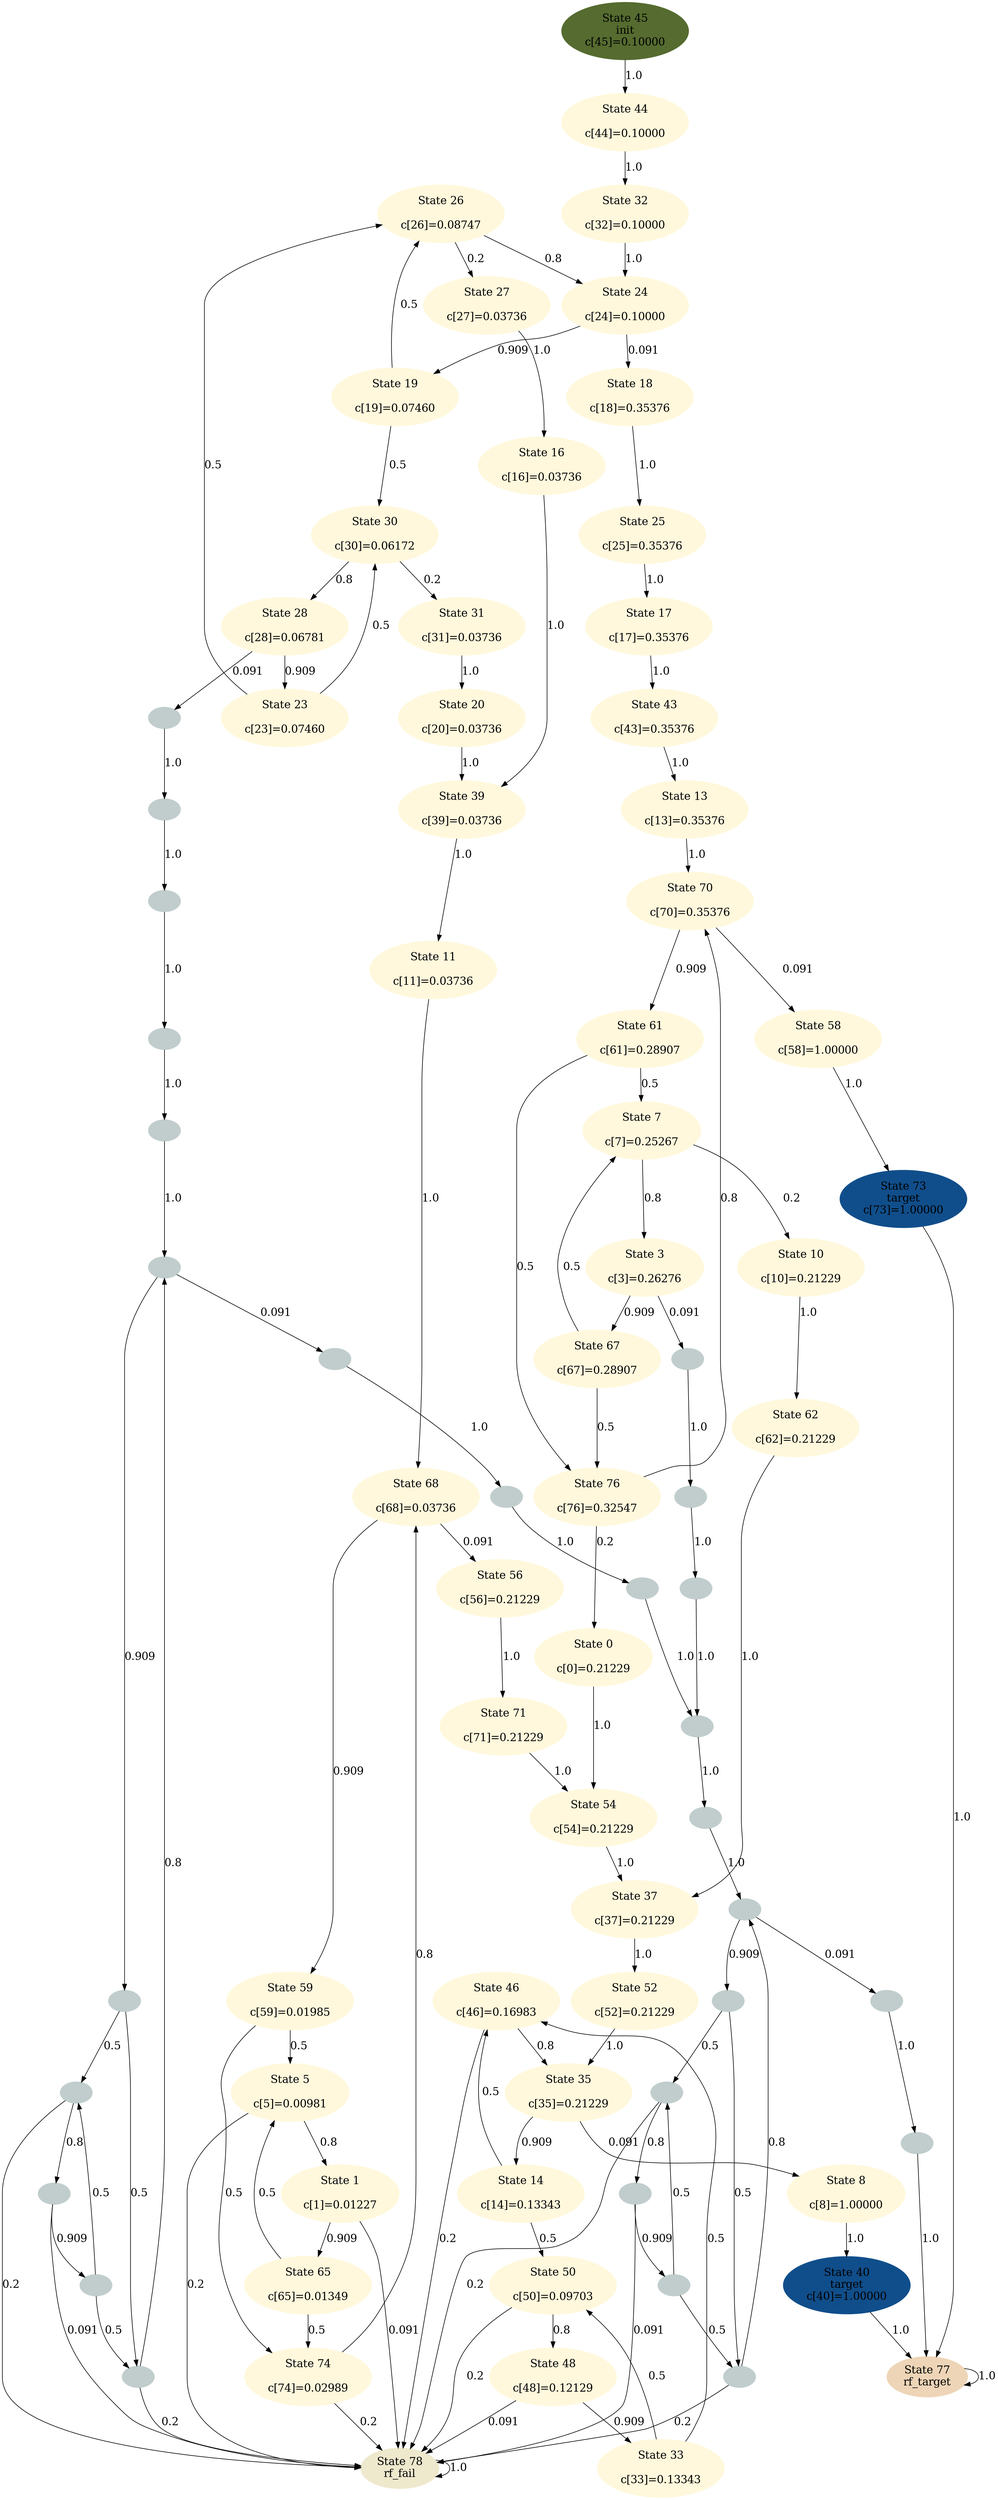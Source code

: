 digraph {
	8 [label="State 8

c[8]=1.00000" color=cornsilk1 fontsize="18pt" style=filled]
	40 [label="State 40
target
c[40]=1.00000" color=dodgerblue4 fontsize="18pt" style=filled]
	8 -> 40 [label=1.0 color=black fontsize="18pt"]
	9 [label="" color=azure3 style=filled]
	41 [label="" color=azure3 style=filled]
	9 -> 41 [label=1.0 color=black fontsize="18pt"]
	14 [label="State 14

c[14]=0.13343" color=cornsilk1 fontsize="18pt" style=filled]
	46 [label="State 46

c[46]=0.16983" color=cornsilk1 fontsize="18pt" style=filled]
	14 -> 46 [label=0.5 color=black fontsize="18pt"]
	50 [label="State 50

c[50]=0.09703" color=cornsilk1 fontsize="18pt" style=filled]
	14 -> 50 [label=0.5 color=black fontsize="18pt"]
	15 [label="" color=azure3 style=filled]
	47 [label="" color=azure3 style=filled]
	15 -> 47 [label=0.5 color=black fontsize="18pt"]
	51 [label="" color=azure3 style=filled]
	15 -> 51 [label=0.5 color=black fontsize="18pt"]
	33 [label="State 33

c[33]=0.13343" color=cornsilk1 fontsize="18pt" style=filled]
	33 -> 46 [label=0.5 color=black fontsize="18pt"]
	33 -> 50 [label=0.5 color=black fontsize="18pt"]
	34 [label="" color=azure3 style=filled]
	34 -> 47 [label=0.5 color=black fontsize="18pt"]
	34 -> 51 [label=0.5 color=black fontsize="18pt"]
	35 [label="State 35

c[35]=0.21229" color=cornsilk1 fontsize="18pt" style=filled]
	35 -> 8 [label=0.091 color=black fontsize="18pt"]
	35 -> 14 [label=0.909 color=black fontsize="18pt"]
	36 [label="" color=azure3 style=filled]
	36 -> 9 [label=0.091 color=black fontsize="18pt"]
	36 -> 15 [label=0.909 color=black fontsize="18pt"]
	46 -> 35 [label=0.8 color=black fontsize="18pt"]
	47 -> 36 [label=0.8 color=black fontsize="18pt"]
	48 [label="State 48

c[48]=0.12129" color=cornsilk1 fontsize="18pt" style=filled]
	48 -> 33 [label=0.909 color=black fontsize="18pt"]
	49 [label="" color=azure3 style=filled]
	49 -> 34 [label=0.909 color=black fontsize="18pt"]
	50 -> 48 [label=0.8 color=black fontsize="18pt"]
	51 -> 49 [label=0.8 color=black fontsize="18pt"]
	52 [label="State 52

c[52]=0.21229" color=cornsilk1 fontsize="18pt" style=filled]
	52 -> 35 [label=1.0 color=black fontsize="18pt"]
	53 [label="" color=azure3 style=filled]
	53 -> 36 [label=1.0 color=black fontsize="18pt"]
	54 [label="State 54

c[54]=0.21229" color=cornsilk1 fontsize="18pt" style=filled]
	37 [label="State 37

c[37]=0.21229" color=cornsilk1 fontsize="18pt" style=filled]
	54 -> 37 [label=1.0 color=black fontsize="18pt"]
	55 [label="" color=azure3 style=filled]
	38 [label="" color=azure3 style=filled]
	55 -> 38 [label=1.0 color=black fontsize="18pt"]
	56 [label="State 56

c[56]=0.21229" color=cornsilk1 fontsize="18pt" style=filled]
	71 [label="State 71

c[71]=0.21229" color=cornsilk1 fontsize="18pt" style=filled]
	56 -> 71 [label=1.0 color=black fontsize="18pt"]
	57 [label="" color=azure3 style=filled]
	72 [label="" color=azure3 style=filled]
	57 -> 72 [label=1.0 color=black fontsize="18pt"]
	58 [label="State 58

c[58]=1.00000" color=cornsilk1 fontsize="18pt" style=filled]
	73 [label="State 73
target
c[73]=1.00000" color=dodgerblue4 fontsize="18pt" style=filled]
	58 -> 73 [label=1.0 color=black fontsize="18pt"]
	59 [label="State 59

c[59]=0.01985" color=cornsilk1 fontsize="18pt" style=filled]
	74 [label="State 74

c[74]=0.02989" color=cornsilk1 fontsize="18pt" style=filled]
	59 -> 74 [label=0.5 color=black fontsize="18pt"]
	5 [label="State 5

c[5]=0.00981" color=cornsilk1 fontsize="18pt" style=filled]
	59 -> 5 [label=0.5 color=black fontsize="18pt"]
	60 [label="" color=azure3 style=filled]
	75 [label="" color=azure3 style=filled]
	60 -> 75 [label=0.5 color=black fontsize="18pt"]
	6 [label="" color=azure3 style=filled]
	60 -> 6 [label=0.5 color=black fontsize="18pt"]
	61 [label="State 61

c[61]=0.28907" color=cornsilk1 fontsize="18pt" style=filled]
	76 [label="State 76

c[76]=0.32547" color=cornsilk1 fontsize="18pt" style=filled]
	61 -> 76 [label=0.5 color=black fontsize="18pt"]
	7 [label="State 7

c[7]=0.25267" color=cornsilk1 fontsize="18pt" style=filled]
	61 -> 7 [label=0.5 color=black fontsize="18pt"]
	62 [label="State 62

c[62]=0.21229" color=cornsilk1 fontsize="18pt" style=filled]
	62 -> 37 [label=1.0 color=black fontsize="18pt"]
	63 [label="" color=azure3 style=filled]
	63 -> 38 [label=1.0 color=black fontsize="18pt"]
	64 [label="" color=azure3 style=filled]
	4 [label="" color=azure3 style=filled]
	64 -> 4 [label=1.0 color=black fontsize="18pt"]
	65 [label="State 65

c[65]=0.01349" color=cornsilk1 fontsize="18pt" style=filled]
	65 -> 74 [label=0.5 color=black fontsize="18pt"]
	65 -> 5 [label=0.5 color=black fontsize="18pt"]
	66 [label="" color=azure3 style=filled]
	66 -> 75 [label=0.5 color=black fontsize="18pt"]
	66 -> 6 [label=0.5 color=black fontsize="18pt"]
	67 [label="State 67

c[67]=0.28907" color=cornsilk1 fontsize="18pt" style=filled]
	67 -> 76 [label=0.5 color=black fontsize="18pt"]
	67 -> 7 [label=0.5 color=black fontsize="18pt"]
	68 [label="State 68

c[68]=0.03736" color=cornsilk1 fontsize="18pt" style=filled]
	68 -> 56 [label=0.091 color=black fontsize="18pt"]
	68 -> 59 [label=0.909 color=black fontsize="18pt"]
	69 [label="" color=azure3 style=filled]
	69 -> 57 [label=0.091 color=black fontsize="18pt"]
	69 -> 60 [label=0.909 color=black fontsize="18pt"]
	70 [label="State 70

c[70]=0.35376" color=cornsilk1 fontsize="18pt" style=filled]
	70 -> 58 [label=0.091 color=black fontsize="18pt"]
	70 -> 61 [label=0.909 color=black fontsize="18pt"]
	71 -> 54 [label=1.0 color=black fontsize="18pt"]
	72 -> 55 [label=1.0 color=black fontsize="18pt"]
	74 -> 68 [label=0.8 color=black fontsize="18pt"]
	75 -> 69 [label=0.8 color=black fontsize="18pt"]
	76 -> 70 [label=0.8 color=black fontsize="18pt"]
	0 [label="State 0

c[0]=0.21229" color=cornsilk1 fontsize="18pt" style=filled]
	76 -> 0 [label=0.2 color=black fontsize="18pt"]
	0 -> 54 [label=1.0 color=black fontsize="18pt"]
	1 [label="State 1

c[1]=0.01227" color=cornsilk1 fontsize="18pt" style=filled]
	1 -> 65 [label=0.909 color=black fontsize="18pt"]
	2 [label="" color=azure3 style=filled]
	2 -> 66 [label=0.909 color=black fontsize="18pt"]
	3 [label="State 3

c[3]=0.26276" color=cornsilk1 fontsize="18pt" style=filled]
	3 -> 64 [label=0.091 color=black fontsize="18pt"]
	3 -> 67 [label=0.909 color=black fontsize="18pt"]
	4 -> 63 [label=1.0 color=black fontsize="18pt"]
	5 -> 1 [label=0.8 color=black fontsize="18pt"]
	6 -> 2 [label=0.8 color=black fontsize="18pt"]
	7 -> 3 [label=0.8 color=black fontsize="18pt"]
	10 [label="State 10

c[10]=0.21229" color=cornsilk1 fontsize="18pt" style=filled]
	7 -> 10 [label=0.2 color=black fontsize="18pt"]
	10 -> 62 [label=1.0 color=black fontsize="18pt"]
	11 [label="State 11

c[11]=0.03736" color=cornsilk1 fontsize="18pt" style=filled]
	11 -> 68 [label=1.0 color=black fontsize="18pt"]
	12 [label="" color=azure3 style=filled]
	12 -> 69 [label=1.0 color=black fontsize="18pt"]
	13 [label="State 13

c[13]=0.35376" color=cornsilk1 fontsize="18pt" style=filled]
	13 -> 70 [label=1.0 color=black fontsize="18pt"]
	16 [label="State 16

c[16]=0.03736" color=cornsilk1 fontsize="18pt" style=filled]
	39 [label="State 39

c[39]=0.03736" color=cornsilk1 fontsize="18pt" style=filled]
	16 -> 39 [label=1.0 color=black fontsize="18pt"]
	17 [label="State 17

c[17]=0.35376" color=cornsilk1 fontsize="18pt" style=filled]
	43 [label="State 43

c[43]=0.35376" color=cornsilk1 fontsize="18pt" style=filled]
	17 -> 43 [label=1.0 color=black fontsize="18pt"]
	18 [label="State 18

c[18]=0.35376" color=cornsilk1 fontsize="18pt" style=filled]
	25 [label="State 25

c[25]=0.35376" color=cornsilk1 fontsize="18pt" style=filled]
	18 -> 25 [label=1.0 color=black fontsize="18pt"]
	19 [label="State 19

c[19]=0.07460" color=cornsilk1 fontsize="18pt" style=filled]
	26 [label="State 26

c[26]=0.08747" color=cornsilk1 fontsize="18pt" style=filled]
	19 -> 26 [label=0.5 color=black fontsize="18pt"]
	30 [label="State 30

c[30]=0.06172" color=cornsilk1 fontsize="18pt" style=filled]
	19 -> 30 [label=0.5 color=black fontsize="18pt"]
	20 [label="State 20

c[20]=0.03736" color=cornsilk1 fontsize="18pt" style=filled]
	20 -> 39 [label=1.0 color=black fontsize="18pt"]
	21 [label="" color=azure3 style=filled]
	42 [label="" color=azure3 style=filled]
	21 -> 42 [label=1.0 color=black fontsize="18pt"]
	22 [label="" color=azure3 style=filled]
	29 [label="" color=azure3 style=filled]
	22 -> 29 [label=1.0 color=black fontsize="18pt"]
	23 [label="State 23

c[23]=0.07460" color=cornsilk1 fontsize="18pt" style=filled]
	23 -> 26 [label=0.5 color=black fontsize="18pt"]
	23 -> 30 [label=0.5 color=black fontsize="18pt"]
	24 [label="State 24

c[24]=0.10000" color=cornsilk1 fontsize="18pt" style=filled]
	24 -> 18 [label=0.091 color=black fontsize="18pt"]
	24 -> 19 [label=0.909 color=black fontsize="18pt"]
	25 -> 17 [label=1.0 color=black fontsize="18pt"]
	26 -> 24 [label=0.8 color=black fontsize="18pt"]
	27 [label="State 27

c[27]=0.03736" color=cornsilk1 fontsize="18pt" style=filled]
	26 -> 27 [label=0.2 color=black fontsize="18pt"]
	27 -> 16 [label=1.0 color=black fontsize="18pt"]
	28 [label="State 28

c[28]=0.06781" color=cornsilk1 fontsize="18pt" style=filled]
	28 -> 22 [label=0.091 color=black fontsize="18pt"]
	28 -> 23 [label=0.909 color=black fontsize="18pt"]
	29 -> 21 [label=1.0 color=black fontsize="18pt"]
	30 -> 28 [label=0.8 color=black fontsize="18pt"]
	31 [label="State 31

c[31]=0.03736" color=cornsilk1 fontsize="18pt" style=filled]
	30 -> 31 [label=0.2 color=black fontsize="18pt"]
	31 -> 20 [label=1.0 color=black fontsize="18pt"]
	32 [label="State 32

c[32]=0.10000" color=cornsilk1 fontsize="18pt" style=filled]
	32 -> 24 [label=1.0 color=black fontsize="18pt"]
	37 -> 52 [label=1.0 color=black fontsize="18pt"]
	38 -> 53 [label=1.0 color=black fontsize="18pt"]
	39 -> 11 [label=1.0 color=black fontsize="18pt"]
	42 -> 12 [label=1.0 color=black fontsize="18pt"]
	43 -> 13 [label=1.0 color=black fontsize="18pt"]
	44 [label="State 44

c[44]=0.10000" color=cornsilk1 fontsize="18pt" style=filled]
	44 -> 32 [label=1.0 color=black fontsize="18pt"]
	45 [label="State 45
init
c[45]=0.10000" color=darkolivegreen fontsize="18pt" style=filled]
	45 -> 44 [label=1.0 color=black fontsize="18pt"]
	77 [label="State 77
rf_target" color=bisque2 fontsize="18pt" style=filled]
	40 -> 77 [label=1.0 color=black fontsize="18pt"]
	41 -> 77 [label=1.0 color=black fontsize="18pt"]
	78 [label="State 78
rf_fail" color=cornsilk2 fontsize="18pt" style=filled]
	46 -> 78 [label=0.2 color=black fontsize="18pt"]
	47 -> 78 [label=0.2 color=black fontsize="18pt"]
	48 -> 78 [label=0.091 color=black fontsize="18pt"]
	49 -> 78 [label=0.091 color=black fontsize="18pt"]
	50 -> 78 [label=0.2 color=black fontsize="18pt"]
	51 -> 78 [label=0.2 color=black fontsize="18pt"]
	73 -> 77 [label=1.0 color=black fontsize="18pt"]
	74 -> 78 [label=0.2 color=black fontsize="18pt"]
	75 -> 78 [label=0.2 color=black fontsize="18pt"]
	1 -> 78 [label=0.091 color=black fontsize="18pt"]
	2 -> 78 [label=0.091 color=black fontsize="18pt"]
	5 -> 78 [label=0.2 color=black fontsize="18pt"]
	6 -> 78 [label=0.2 color=black fontsize="18pt"]
	77 -> 77 [label=1.0 color=black fontsize="18pt"]
	78 -> 78 [label=1.0 color=black fontsize="18pt"]
}
